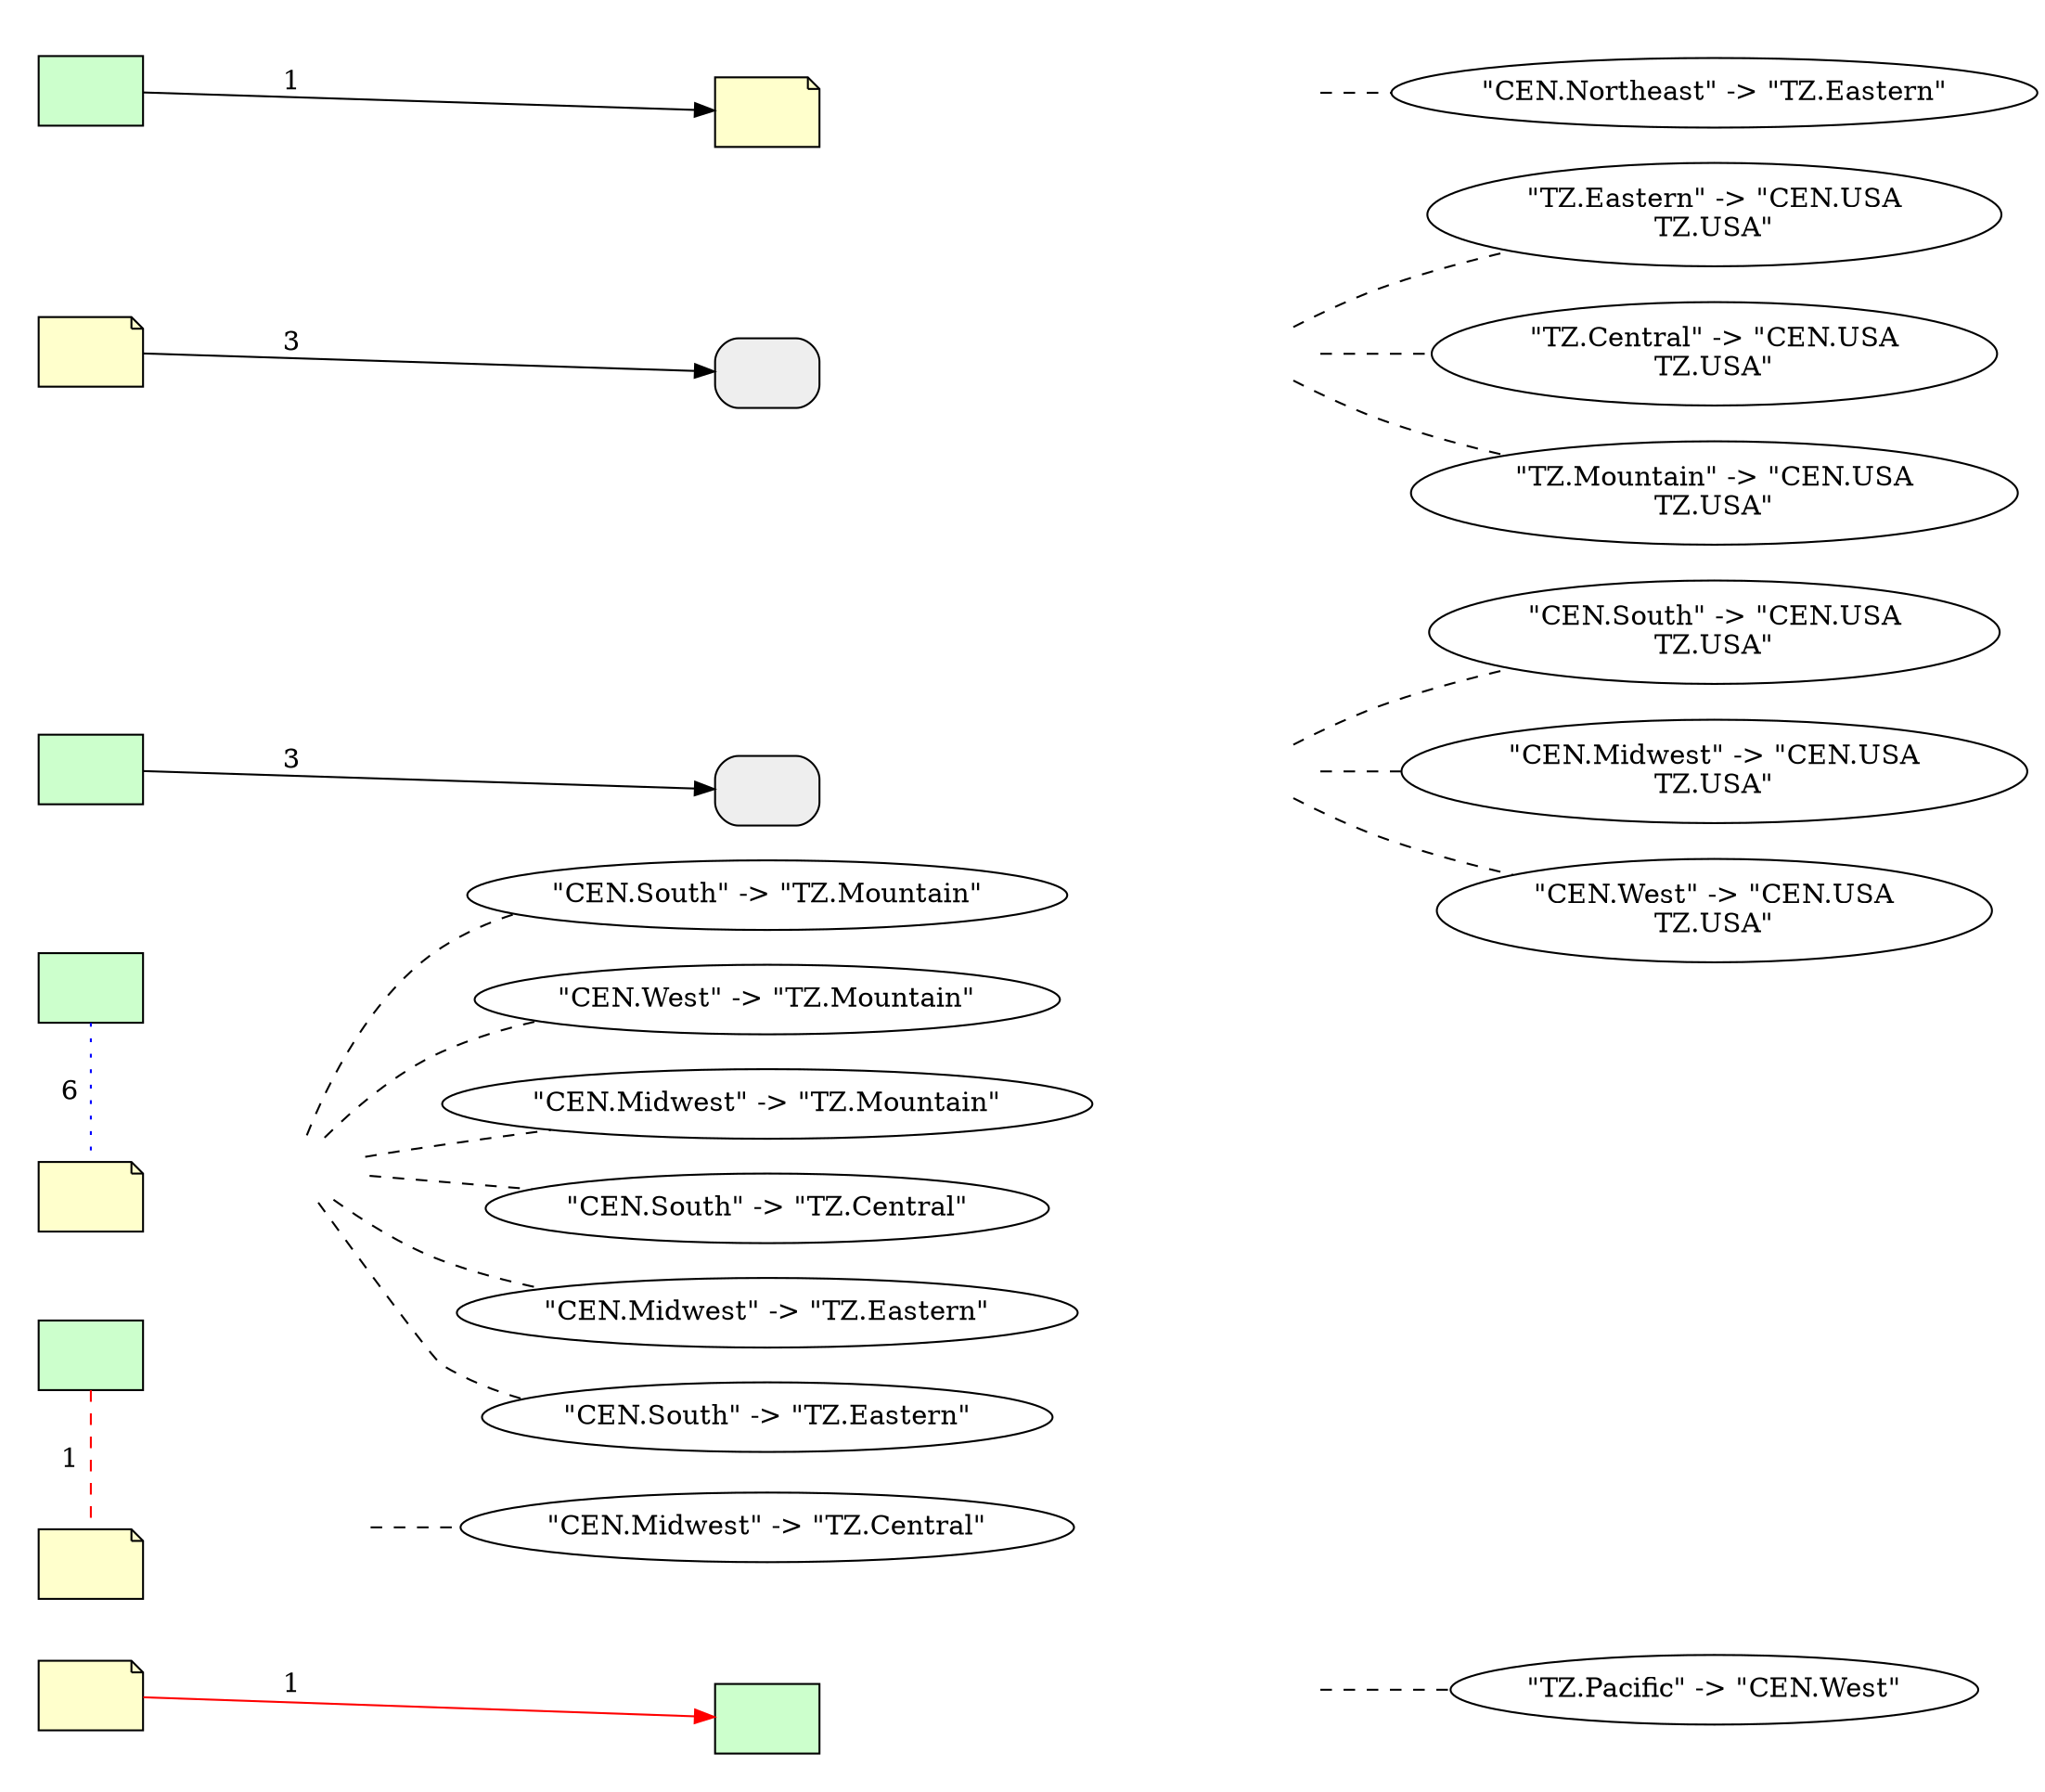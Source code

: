 
digraph{
rankdir=LR

subgraph cluster_0 {
    style=filled;
    color=transparent;
    e0_start [fillcolor="#FFFFCC", fontname="helvetica", style=filled, shape=note, label=" "];
e0_end [fillcolor="#CCFFCC", fontname="helvetica", style=filled, shape=box, label=" "];

    e0_start -> e0_end [ penwidth=1,arrowhead=normal,color="#FF0000",constraint=true,style=solid, minlen=2, label=1 ];
    e0_inv [style=invis]
    e0_start -> e0_inv [style=invis]
    e0_end -> e0_inv [style=invis]
};
            

subgraph cluster_1 {
    style=filled;
    color=transparent;
    e1_start [fillcolor="#CCFFCC", fontname="helvetica", style=filled, shape=box, label=" "];
e1_end [fillcolor="#FFFFCC", fontname="helvetica", style=filled, shape=note, label=" "];

    e1_start -> e1_end [ penwidth=1,constraint=false,color="#FF0000",style=dashed,arrowhead=none, minlen=2, label=1 ];
    e1_inv [style=invis]
    e1_start -> e1_inv [style=invis]
    e1_end -> e1_inv [style=invis]
};
            

subgraph cluster_2 {
    style=filled;
    color=transparent;
    e2_start [fillcolor="#CCFFCC", fontname="helvetica", style=filled, shape=box, label=" "];
e2_end [fillcolor="#FFFFCC", fontname="helvetica", style=filled, shape=note, label=" "];

    e2_start -> e2_end [ color="#0000FF",penwidth=1,constraint=false,style=dotted,arrowhead=none, minlen=2, label=6 ];
    e2_inv [style=invis]
    e2_start -> e2_inv [style=invis]
    e2_end -> e2_inv [style=invis]
};
            

subgraph cluster_3 {
    style=filled;
    color=transparent;
    e3_start [fillcolor="#CCFFCC", fontname="helvetica", style=filled, shape=box, label=" "];
e3_end [fillcolor="#EEEEEE", style="filled,rounded", fontname="helvetica", shape=box, label=" "];

    e3_start -> e3_end [ penwidth=1,arrowhead=normal,color="#000000",constraint=true,style=solid, minlen=2, label=3 ];
    e3_inv [style=invis]
    e3_start -> e3_inv [style=invis]
    e3_end -> e3_inv [style=invis]
};
            

subgraph cluster_4 {
    style=filled;
    color=transparent;
    e4_start [fillcolor="#FFFFCC", fontname="helvetica", style=filled, shape=note, label=" "];
e4_end [fillcolor="#EEEEEE", style="filled,rounded", fontname="helvetica", shape=box, label=" "];

    e4_start -> e4_end [ penwidth=1,arrowhead=normal,color="#000000",constraint=true,style=solid, minlen=2, label=3 ];
    e4_inv [style=invis]
    e4_start -> e4_inv [style=invis]
    e4_end -> e4_inv [style=invis]
};
            

subgraph cluster_5 {
    style=filled;
    color=transparent;
    e5_start [fillcolor="#CCFFCC", fontname="helvetica", style=filled, shape=box, label=" "];
e5_end [fillcolor="#FFFFCC", fontname="helvetica", style=filled, shape=note, label=" "];

    e5_start -> e5_end [ penwidth=1,arrowhead=normal,color="#000000",constraint=true,style=solid, minlen=2, label=1 ];
    e5_inv [style=invis]
    e5_start -> e5_inv [style=invis]
    e5_end -> e5_inv [style=invis]
};
            
n6 [ label="\"TZ.Pacific\" -> \"CEN.West\""];
e0_inv -> n6 [dir=none, style=dashed];
n7 [ label="\"CEN.Midwest\" -> \"TZ.Central\""];
e1_inv -> n7 [dir=none, style=dashed];
n8 [ label="\"CEN.South\" -> \"TZ.Mountain\""];
e2_inv -> n8 [dir=none, style=dashed];
n9 [ label="\"CEN.West\" -> \"TZ.Mountain\""];
e2_inv -> n9 [dir=none, style=dashed];
n10 [ label="\"CEN.Midwest\" -> \"TZ.Mountain\""];
e2_inv -> n10 [dir=none, style=dashed];
n11 [ label="\"CEN.South\" -> \"TZ.Central\""];
e2_inv -> n11 [dir=none, style=dashed];
n12 [ label="\"CEN.Midwest\" -> \"TZ.Eastern\""];
e2_inv -> n12 [dir=none, style=dashed];
n13 [ label="\"CEN.South\" -> \"TZ.Eastern\""];
e2_inv -> n13 [dir=none, style=dashed];
n14 [ label="\"CEN.South\" -> \"CEN.USA\nTZ.USA\""];
e3_inv -> n14 [dir=none, style=dashed];
n15 [ label="\"CEN.Midwest\" -> \"CEN.USA\nTZ.USA\""];
e3_inv -> n15 [dir=none, style=dashed];
n16 [ label="\"TZ.Eastern\" -> \"CEN.USA\nTZ.USA\""];
e4_inv -> n16 [dir=none, style=dashed];
n17 [ label="\"TZ.Central\" -> \"CEN.USA\nTZ.USA\""];
e4_inv -> n17 [dir=none, style=dashed];
n18 [ label="\"CEN.Northeast\" -> \"TZ.Eastern\""];
e5_inv -> n18 [dir=none, style=dashed];
n19 [ label="\"CEN.West\" -> \"CEN.USA\nTZ.USA\""];
e3_inv -> n19 [dir=none, style=dashed];
n20 [ label="\"TZ.Mountain\" -> \"CEN.USA\nTZ.USA\""];
e4_inv -> n20 [dir=none, style=dashed];

}
            